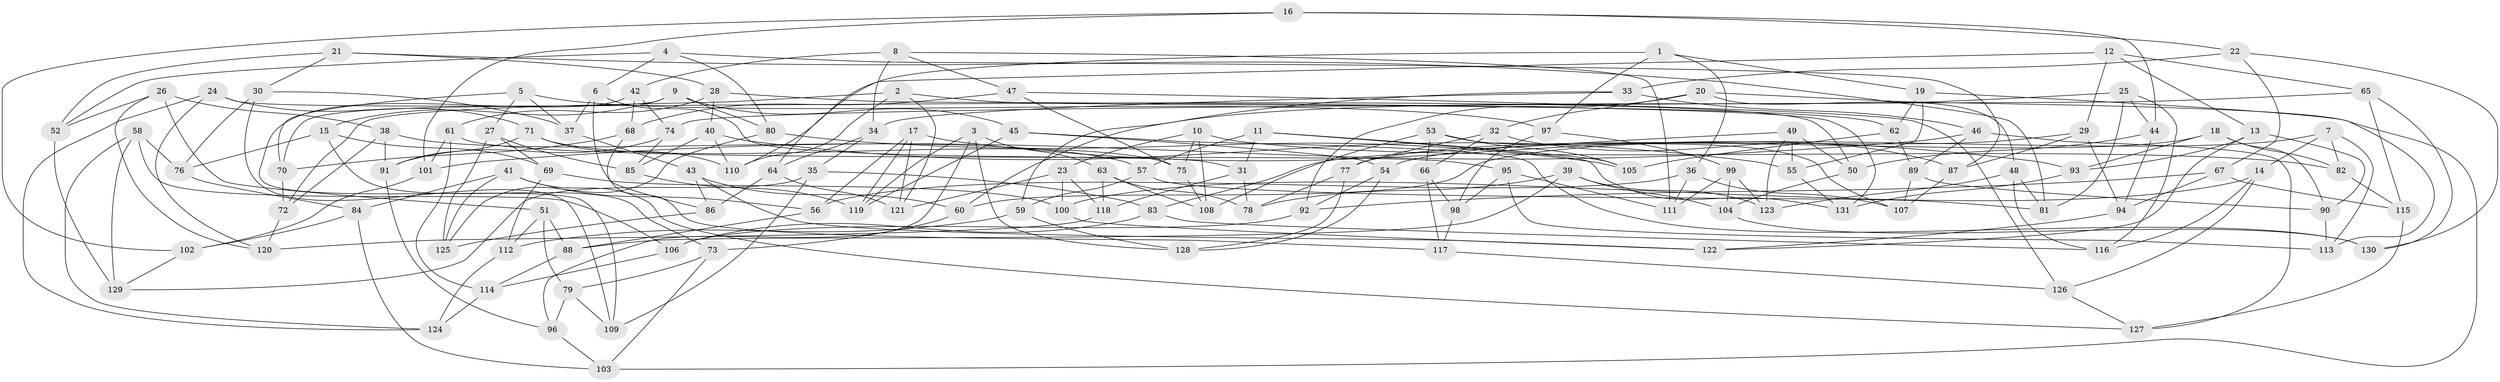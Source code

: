 // Generated by graph-tools (version 1.1) at 2025/57/03/09/25 04:57:19]
// undirected, 131 vertices, 262 edges
graph export_dot {
graph [start="1"]
  node [color=gray90,style=filled];
  1;
  2;
  3;
  4;
  5;
  6;
  7;
  8;
  9;
  10;
  11;
  12;
  13;
  14;
  15;
  16;
  17;
  18;
  19;
  20;
  21;
  22;
  23;
  24;
  25;
  26;
  27;
  28;
  29;
  30;
  31;
  32;
  33;
  34;
  35;
  36;
  37;
  38;
  39;
  40;
  41;
  42;
  43;
  44;
  45;
  46;
  47;
  48;
  49;
  50;
  51;
  52;
  53;
  54;
  55;
  56;
  57;
  58;
  59;
  60;
  61;
  62;
  63;
  64;
  65;
  66;
  67;
  68;
  69;
  70;
  71;
  72;
  73;
  74;
  75;
  76;
  77;
  78;
  79;
  80;
  81;
  82;
  83;
  84;
  85;
  86;
  87;
  88;
  89;
  90;
  91;
  92;
  93;
  94;
  95;
  96;
  97;
  98;
  99;
  100;
  101;
  102;
  103;
  104;
  105;
  106;
  107;
  108;
  109;
  110;
  111;
  112;
  113;
  114;
  115;
  116;
  117;
  118;
  119;
  120;
  121;
  122;
  123;
  124;
  125;
  126;
  127;
  128;
  129;
  130;
  131;
  1 -- 19;
  1 -- 97;
  1 -- 36;
  1 -- 64;
  2 -- 121;
  2 -- 110;
  2 -- 62;
  2 -- 72;
  3 -- 96;
  3 -- 63;
  3 -- 128;
  3 -- 119;
  4 -- 80;
  4 -- 6;
  4 -- 87;
  4 -- 52;
  5 -- 37;
  5 -- 70;
  5 -- 27;
  5 -- 97;
  6 -- 31;
  6 -- 37;
  6 -- 86;
  7 -- 14;
  7 -- 113;
  7 -- 82;
  7 -- 60;
  8 -- 47;
  8 -- 42;
  8 -- 34;
  8 -- 111;
  9 -- 45;
  9 -- 70;
  9 -- 15;
  9 -- 80;
  10 -- 82;
  10 -- 23;
  10 -- 108;
  10 -- 75;
  11 -- 57;
  11 -- 31;
  11 -- 131;
  11 -- 105;
  12 -- 65;
  12 -- 29;
  12 -- 110;
  12 -- 13;
  13 -- 90;
  13 -- 93;
  13 -- 122;
  14 -- 126;
  14 -- 116;
  14 -- 100;
  15 -- 69;
  15 -- 73;
  15 -- 76;
  16 -- 101;
  16 -- 44;
  16 -- 22;
  16 -- 102;
  17 -- 119;
  17 -- 93;
  17 -- 56;
  17 -- 121;
  18 -- 93;
  18 -- 54;
  18 -- 90;
  18 -- 82;
  19 -- 113;
  19 -- 55;
  19 -- 62;
  20 -- 32;
  20 -- 103;
  20 -- 92;
  20 -- 48;
  21 -- 30;
  21 -- 81;
  21 -- 52;
  21 -- 28;
  22 -- 67;
  22 -- 33;
  22 -- 130;
  23 -- 118;
  23 -- 100;
  23 -- 121;
  24 -- 124;
  24 -- 71;
  24 -- 120;
  24 -- 50;
  25 -- 116;
  25 -- 81;
  25 -- 44;
  25 -- 60;
  26 -- 120;
  26 -- 38;
  26 -- 52;
  26 -- 51;
  27 -- 125;
  27 -- 69;
  27 -- 85;
  28 -- 131;
  28 -- 61;
  28 -- 40;
  29 -- 77;
  29 -- 87;
  29 -- 94;
  30 -- 76;
  30 -- 37;
  30 -- 109;
  31 -- 118;
  31 -- 78;
  32 -- 87;
  32 -- 66;
  32 -- 77;
  33 -- 34;
  33 -- 59;
  33 -- 46;
  34 -- 64;
  34 -- 35;
  35 -- 129;
  35 -- 109;
  35 -- 83;
  36 -- 111;
  36 -- 56;
  36 -- 107;
  37 -- 43;
  38 -- 57;
  38 -- 72;
  38 -- 91;
  39 -- 123;
  39 -- 88;
  39 -- 104;
  39 -- 78;
  40 -- 55;
  40 -- 85;
  40 -- 110;
  41 -- 56;
  41 -- 127;
  41 -- 84;
  41 -- 125;
  42 -- 109;
  42 -- 74;
  42 -- 68;
  43 -- 86;
  43 -- 122;
  43 -- 60;
  44 -- 50;
  44 -- 94;
  45 -- 130;
  45 -- 54;
  45 -- 119;
  46 -- 127;
  46 -- 89;
  46 -- 101;
  47 -- 68;
  47 -- 75;
  47 -- 126;
  48 -- 123;
  48 -- 81;
  48 -- 116;
  49 -- 123;
  49 -- 83;
  49 -- 50;
  49 -- 55;
  50 -- 104;
  51 -- 79;
  51 -- 112;
  51 -- 88;
  52 -- 129;
  53 -- 105;
  53 -- 66;
  53 -- 107;
  53 -- 108;
  54 -- 92;
  54 -- 128;
  55 -- 131;
  56 -- 88;
  57 -- 81;
  57 -- 59;
  58 -- 129;
  58 -- 124;
  58 -- 76;
  58 -- 106;
  59 -- 128;
  59 -- 112;
  60 -- 73;
  61 -- 114;
  61 -- 101;
  61 -- 95;
  62 -- 89;
  62 -- 105;
  63 -- 78;
  63 -- 108;
  63 -- 118;
  64 -- 86;
  64 -- 121;
  65 -- 74;
  65 -- 115;
  65 -- 130;
  66 -- 98;
  66 -- 117;
  67 -- 92;
  67 -- 94;
  67 -- 115;
  68 -- 117;
  68 -- 70;
  69 -- 100;
  69 -- 112;
  70 -- 72;
  71 -- 91;
  71 -- 110;
  71 -- 75;
  72 -- 120;
  73 -- 79;
  73 -- 103;
  74 -- 85;
  74 -- 91;
  75 -- 108;
  76 -- 84;
  77 -- 128;
  77 -- 78;
  79 -- 109;
  79 -- 96;
  80 -- 125;
  80 -- 105;
  82 -- 115;
  83 -- 106;
  83 -- 116;
  84 -- 103;
  84 -- 102;
  85 -- 119;
  86 -- 125;
  87 -- 107;
  88 -- 114;
  89 -- 90;
  89 -- 107;
  90 -- 113;
  91 -- 96;
  92 -- 106;
  93 -- 131;
  94 -- 122;
  95 -- 98;
  95 -- 113;
  95 -- 111;
  96 -- 103;
  97 -- 98;
  97 -- 99;
  98 -- 117;
  99 -- 123;
  99 -- 104;
  99 -- 111;
  100 -- 122;
  101 -- 102;
  102 -- 129;
  104 -- 130;
  106 -- 114;
  112 -- 124;
  114 -- 124;
  115 -- 127;
  117 -- 126;
  118 -- 120;
  126 -- 127;
}
